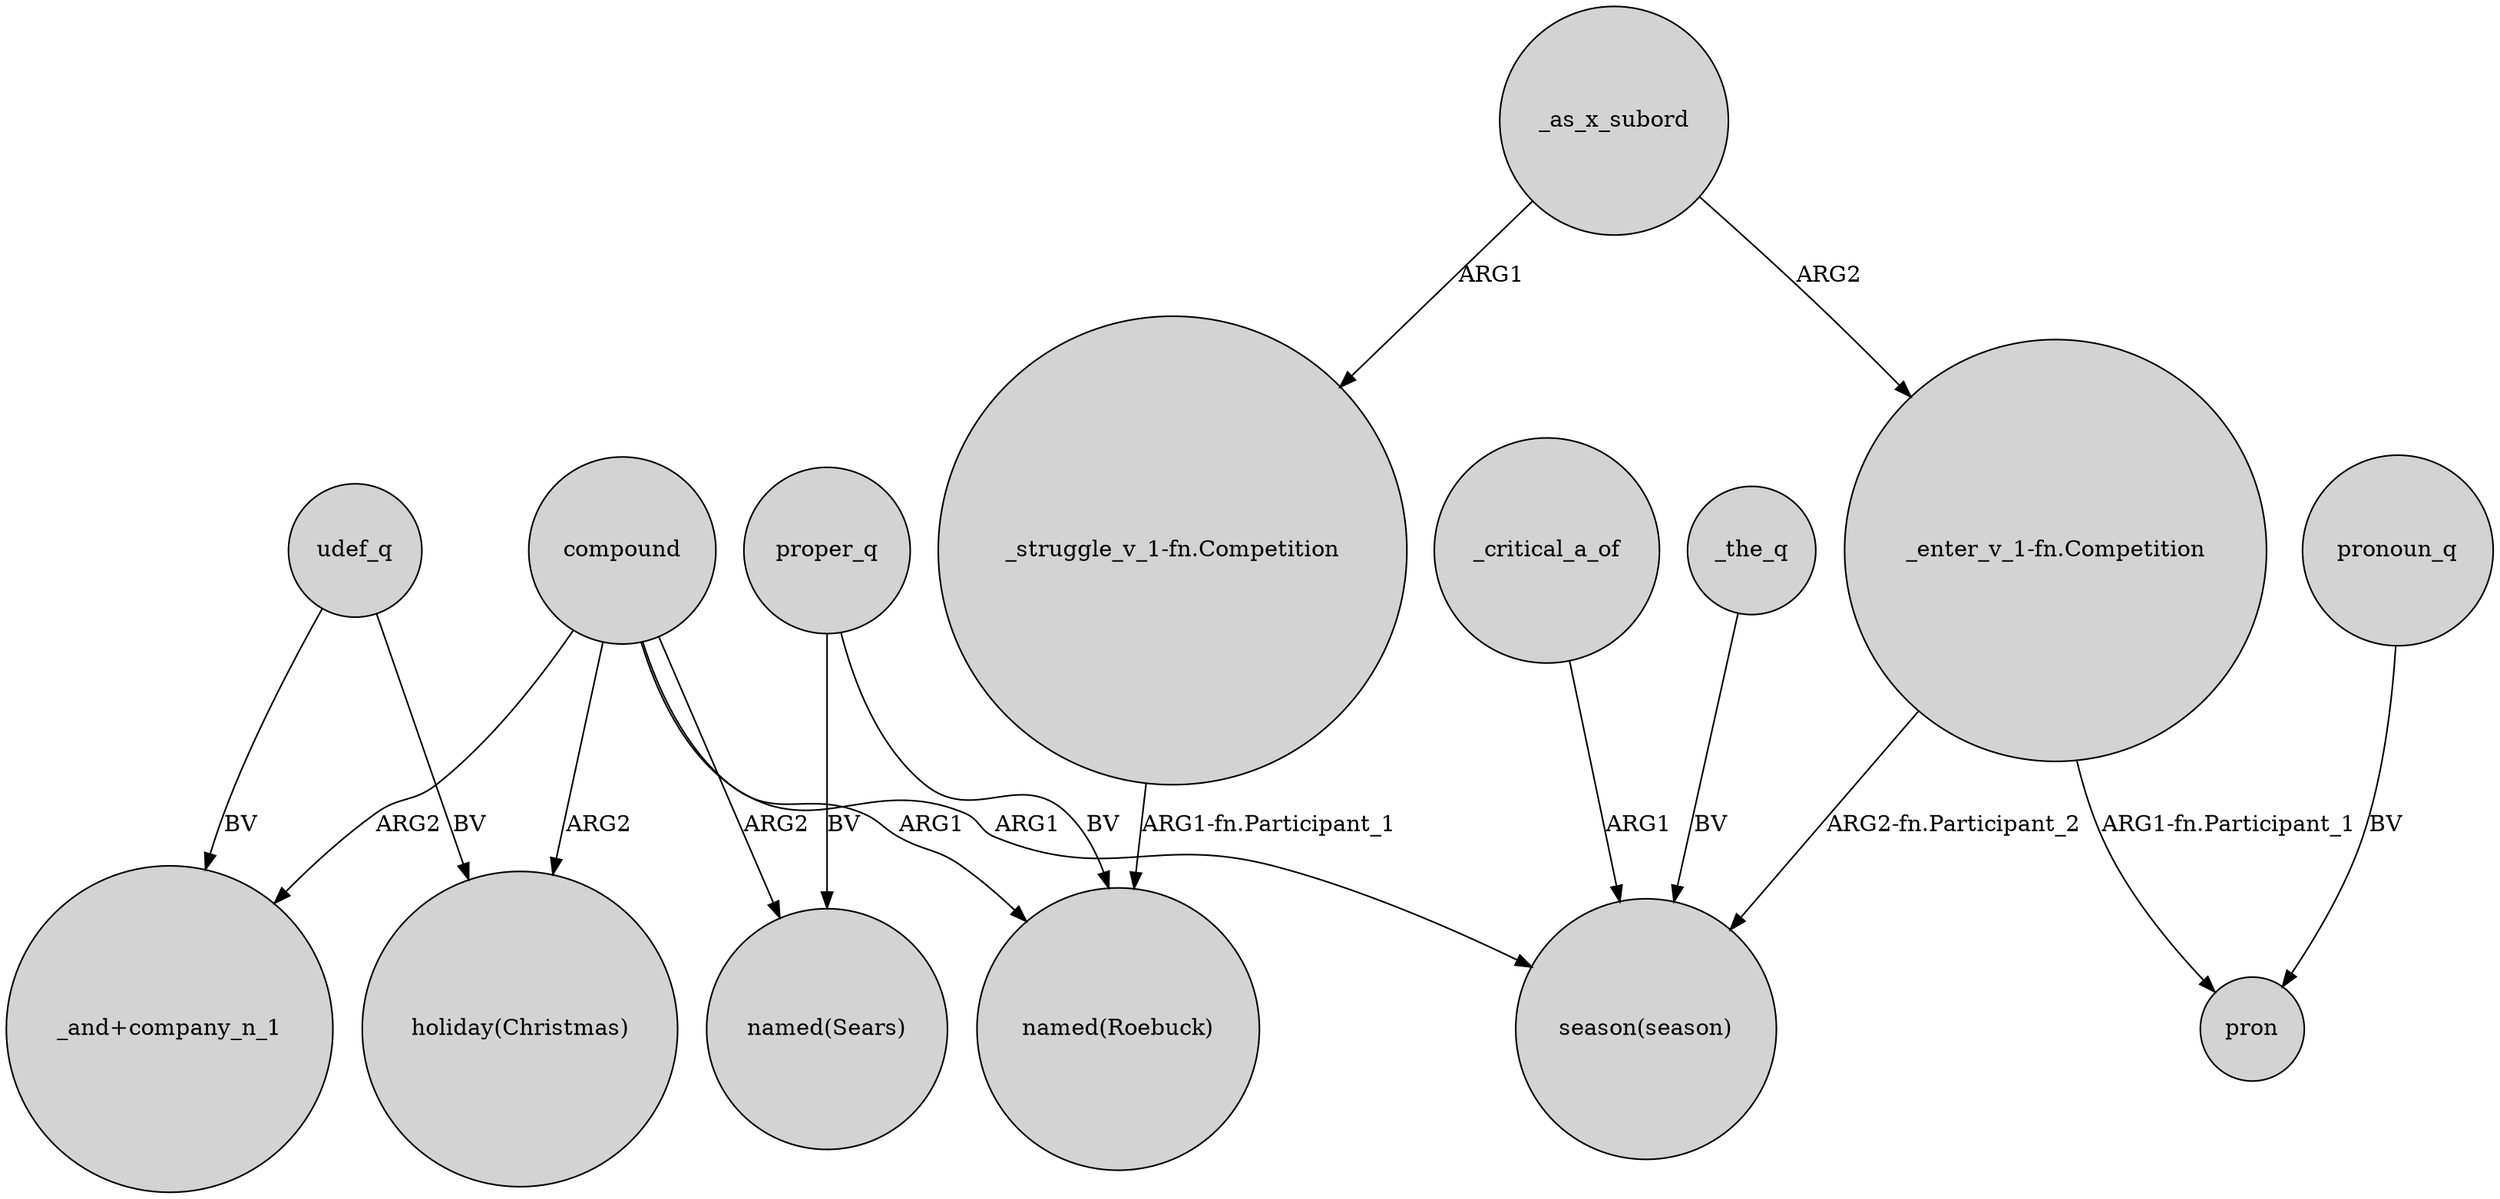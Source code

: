 digraph {
	node [shape=circle style=filled]
	"_enter_v_1-fn.Competition" -> "season(season)" [label="ARG2-fn.Participant_2"]
	"_struggle_v_1-fn.Competition" -> "named(Roebuck)" [label="ARG1-fn.Participant_1"]
	udef_q -> "holiday(Christmas)" [label=BV]
	proper_q -> "named(Roebuck)" [label=BV]
	"_enter_v_1-fn.Competition" -> pron [label="ARG1-fn.Participant_1"]
	compound -> "holiday(Christmas)" [label=ARG2]
	udef_q -> "_and+company_n_1" [label=BV]
	_critical_a_of -> "season(season)" [label=ARG1]
	compound -> "named(Sears)" [label=ARG2]
	compound -> "_and+company_n_1" [label=ARG2]
	compound -> "season(season)" [label=ARG1]
	pronoun_q -> pron [label=BV]
	compound -> "named(Roebuck)" [label=ARG1]
	proper_q -> "named(Sears)" [label=BV]
	_the_q -> "season(season)" [label=BV]
	_as_x_subord -> "_enter_v_1-fn.Competition" [label=ARG2]
	_as_x_subord -> "_struggle_v_1-fn.Competition" [label=ARG1]
}
